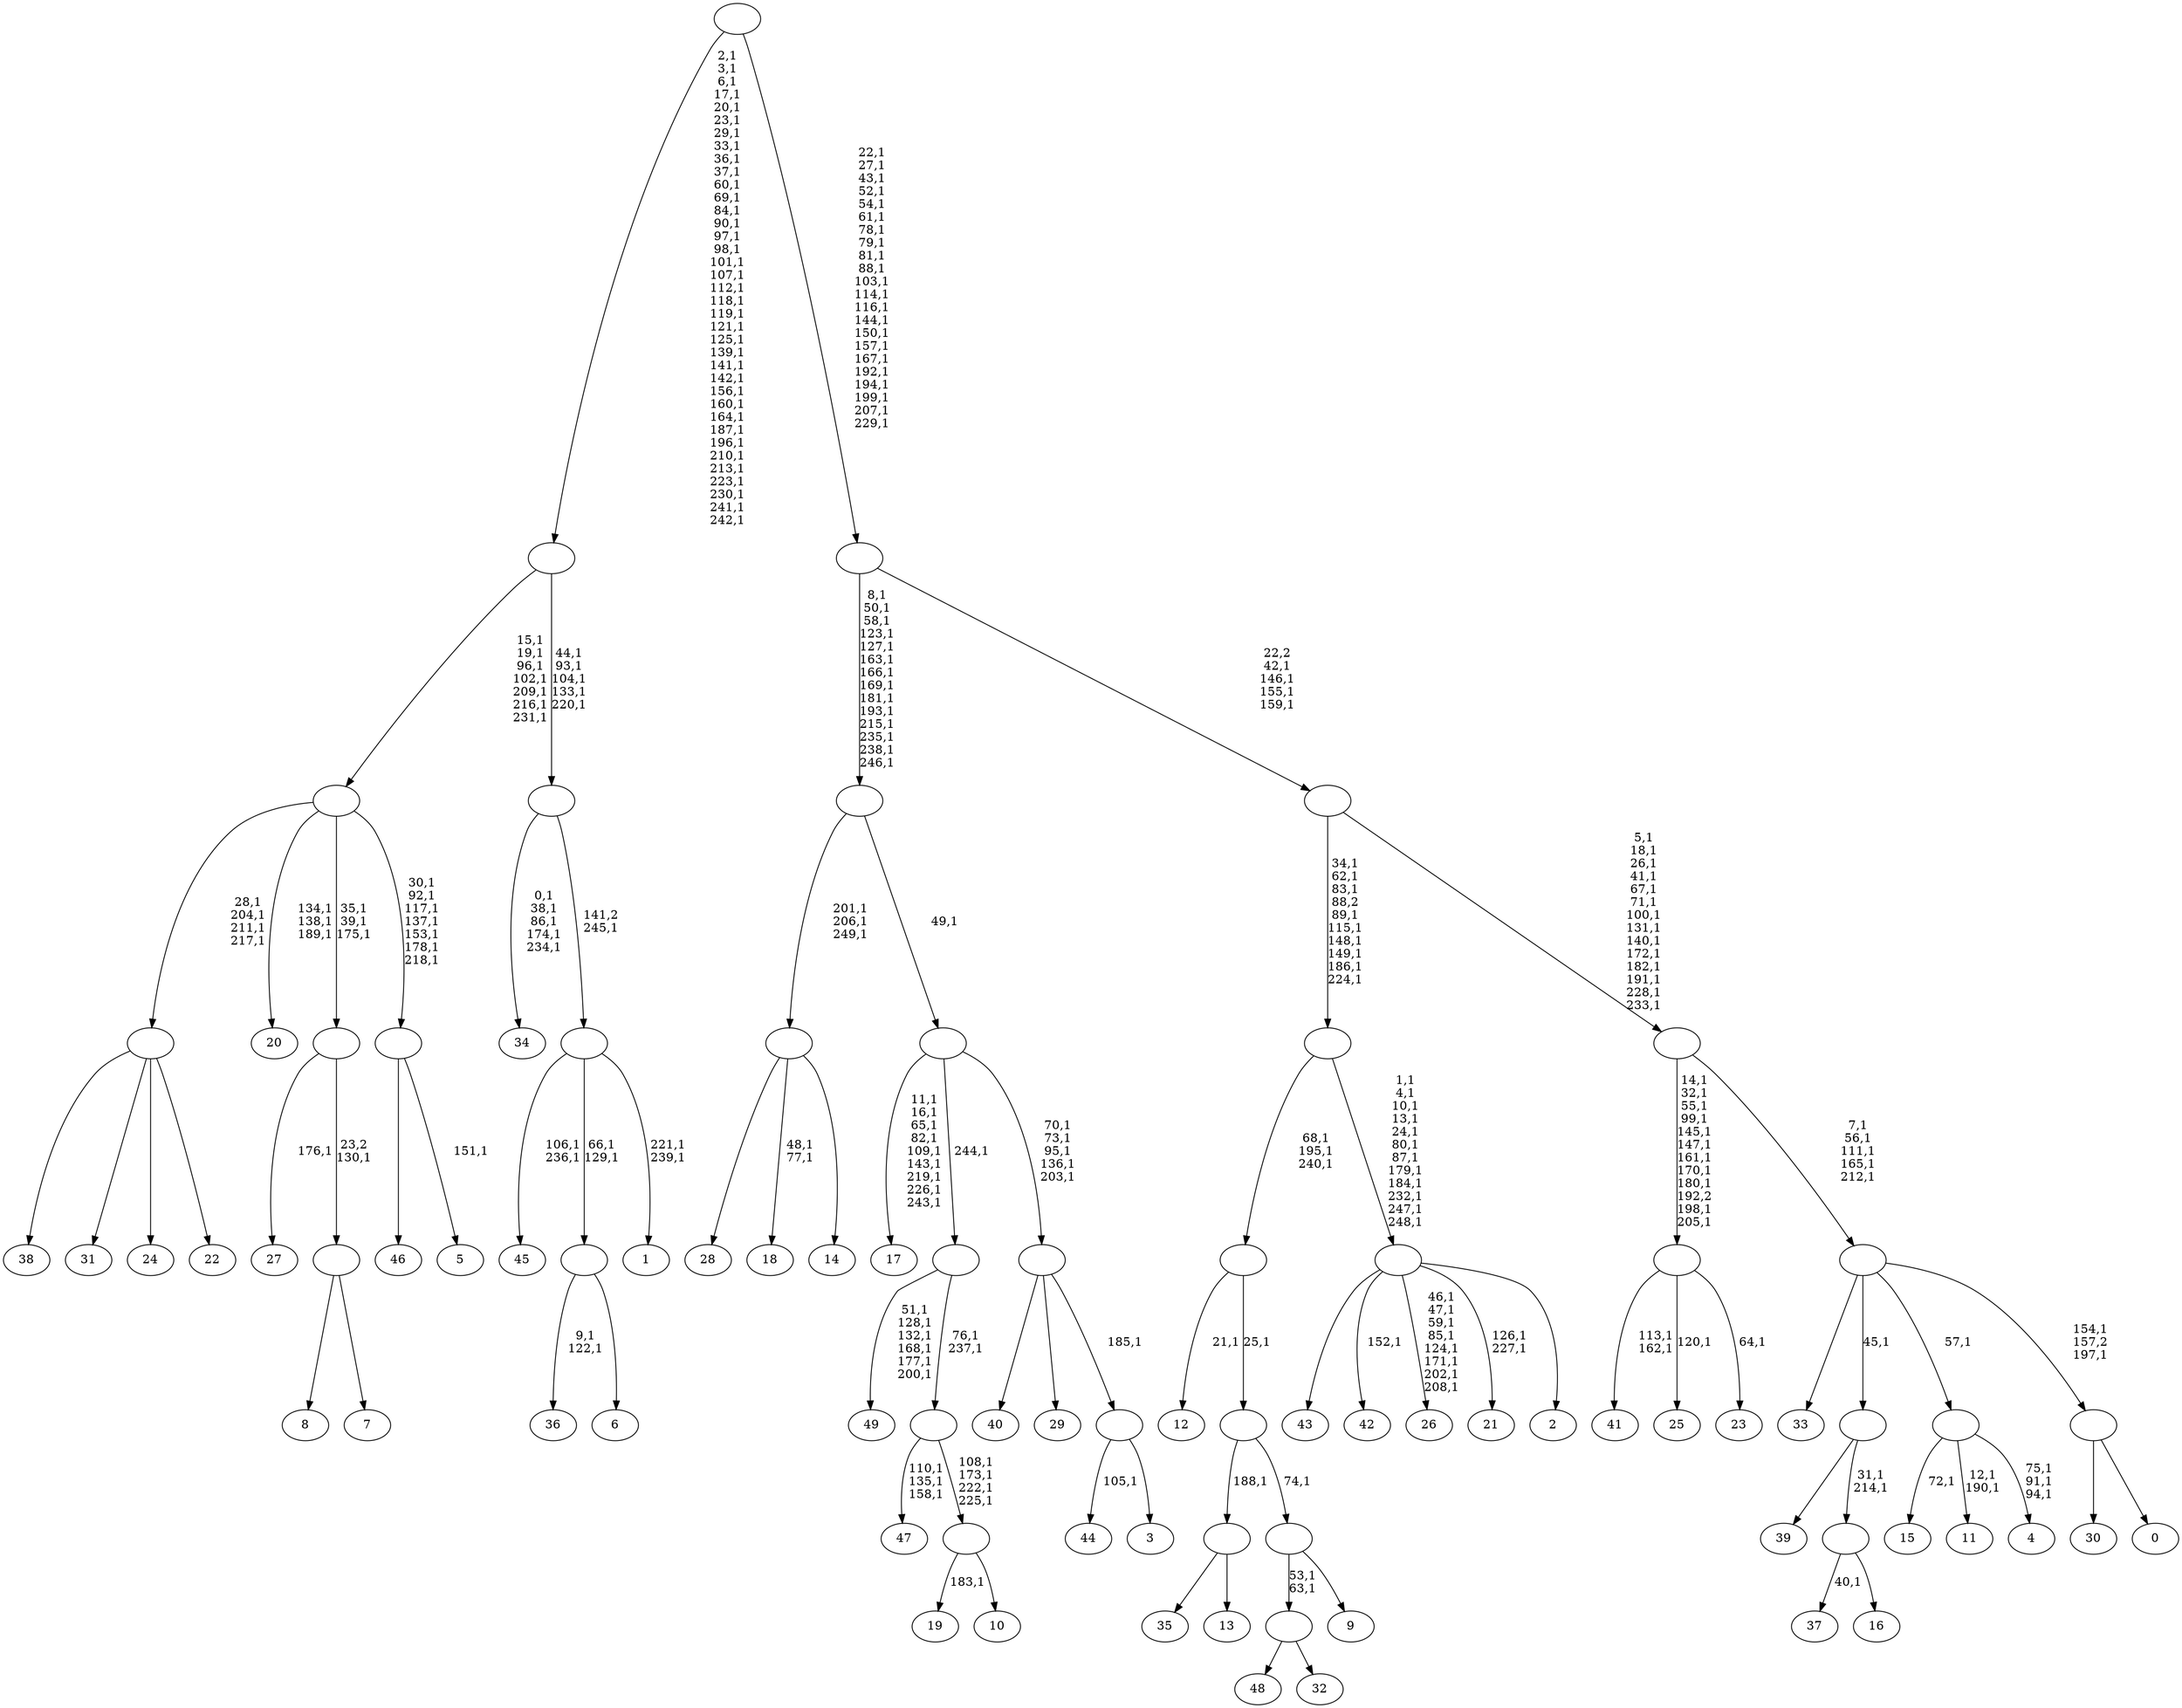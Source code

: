 digraph T {
	300 [label="49"]
	293 [label="48"]
	292 [label="47"]
	288 [label="46"]
	287 [label="45"]
	284 [label="44"]
	282 [label="43"]
	281 [label="42"]
	279 [label="41"]
	276 [label="40"]
	275 [label="39"]
	274 [label="38"]
	273 [label="37"]
	271 [label="36"]
	268 [label="35"]
	267 [label="34"]
	261 [label="33"]
	260 [label="32"]
	259 [label=""]
	257 [label="31"]
	256 [label="30"]
	255 [label="29"]
	254 [label="28"]
	253 [label="27"]
	251 [label="26"]
	242 [label="25"]
	240 [label="24"]
	239 [label="23"]
	237 [label=""]
	226 [label="22"]
	225 [label=""]
	221 [label="21"]
	218 [label="20"]
	214 [label="19"]
	212 [label="18"]
	209 [label="17"]
	199 [label="16"]
	198 [label=""]
	196 [label=""]
	195 [label="15"]
	193 [label="14"]
	192 [label=""]
	189 [label="13"]
	188 [label=""]
	187 [label="12"]
	185 [label="11"]
	182 [label="10"]
	181 [label=""]
	177 [label=""]
	175 [label=""]
	174 [label="9"]
	173 [label=""]
	172 [label=""]
	171 [label=""]
	168 [label="8"]
	167 [label="7"]
	166 [label=""]
	165 [label=""]
	162 [label="6"]
	161 [label=""]
	159 [label="5"]
	157 [label=""]
	150 [label=""]
	143 [label="4"]
	139 [label=""]
	138 [label="3"]
	137 [label=""]
	136 [label=""]
	131 [label=""]
	130 [label=""]
	116 [label="2"]
	115 [label=""]
	103 [label=""]
	94 [label="1"]
	91 [label=""]
	90 [label=""]
	85 [label=""]
	48 [label="0"]
	47 [label=""]
	45 [label=""]
	40 [label=""]
	26 [label=""]
	22 [label=""]
	0 [label=""]
	259 -> 293 [label=""]
	259 -> 260 [label=""]
	237 -> 239 [label="64,1"]
	237 -> 242 [label="120,1"]
	237 -> 279 [label="113,1\n162,1"]
	225 -> 274 [label=""]
	225 -> 257 [label=""]
	225 -> 240 [label=""]
	225 -> 226 [label=""]
	198 -> 273 [label="40,1"]
	198 -> 199 [label=""]
	196 -> 198 [label="31,1\n214,1"]
	196 -> 275 [label=""]
	192 -> 212 [label="48,1\n77,1"]
	192 -> 254 [label=""]
	192 -> 193 [label=""]
	188 -> 268 [label=""]
	188 -> 189 [label=""]
	181 -> 214 [label="183,1"]
	181 -> 182 [label=""]
	177 -> 181 [label="108,1\n173,1\n222,1\n225,1"]
	177 -> 292 [label="110,1\n135,1\n158,1"]
	175 -> 177 [label="76,1\n237,1"]
	175 -> 300 [label="51,1\n128,1\n132,1\n168,1\n177,1\n200,1"]
	173 -> 259 [label="53,1\n63,1"]
	173 -> 174 [label=""]
	172 -> 188 [label="188,1"]
	172 -> 173 [label="74,1"]
	171 -> 187 [label="21,1"]
	171 -> 172 [label="25,1"]
	166 -> 168 [label=""]
	166 -> 167 [label=""]
	165 -> 253 [label="176,1"]
	165 -> 166 [label="23,2\n130,1"]
	161 -> 271 [label="9,1\n122,1"]
	161 -> 162 [label=""]
	157 -> 159 [label="151,1"]
	157 -> 288 [label=""]
	150 -> 157 [label="30,1\n92,1\n117,1\n137,1\n153,1\n178,1\n218,1"]
	150 -> 165 [label="35,1\n39,1\n175,1"]
	150 -> 218 [label="134,1\n138,1\n189,1"]
	150 -> 225 [label="28,1\n204,1\n211,1\n217,1"]
	139 -> 143 [label="75,1\n91,1\n94,1"]
	139 -> 185 [label="12,1\n190,1"]
	139 -> 195 [label="72,1"]
	137 -> 284 [label="105,1"]
	137 -> 138 [label=""]
	136 -> 276 [label=""]
	136 -> 255 [label=""]
	136 -> 137 [label="185,1"]
	131 -> 136 [label="70,1\n73,1\n95,1\n136,1\n203,1"]
	131 -> 209 [label="11,1\n16,1\n65,1\n82,1\n109,1\n143,1\n219,1\n226,1\n243,1"]
	131 -> 175 [label="244,1"]
	130 -> 192 [label="201,1\n206,1\n249,1"]
	130 -> 131 [label="49,1"]
	115 -> 221 [label="126,1\n227,1"]
	115 -> 251 [label="46,1\n47,1\n59,1\n85,1\n124,1\n171,1\n202,1\n208,1"]
	115 -> 281 [label="152,1"]
	115 -> 282 [label=""]
	115 -> 116 [label=""]
	103 -> 115 [label="1,1\n4,1\n10,1\n13,1\n24,1\n80,1\n87,1\n179,1\n184,1\n232,1\n247,1\n248,1"]
	103 -> 171 [label="68,1\n195,1\n240,1"]
	91 -> 94 [label="221,1\n239,1"]
	91 -> 161 [label="66,1\n129,1"]
	91 -> 287 [label="106,1\n236,1"]
	90 -> 267 [label="0,1\n38,1\n86,1\n174,1\n234,1"]
	90 -> 91 [label="141,2\n245,1"]
	85 -> 90 [label="44,1\n93,1\n104,1\n133,1\n220,1"]
	85 -> 150 [label="15,1\n19,1\n96,1\n102,1\n209,1\n216,1\n231,1"]
	47 -> 256 [label=""]
	47 -> 48 [label=""]
	45 -> 47 [label="154,1\n157,2\n197,1"]
	45 -> 261 [label=""]
	45 -> 196 [label="45,1"]
	45 -> 139 [label="57,1"]
	40 -> 45 [label="7,1\n56,1\n111,1\n165,1\n212,1"]
	40 -> 237 [label="14,1\n32,1\n55,1\n99,1\n145,1\n147,1\n161,1\n170,1\n180,1\n192,2\n198,1\n205,1"]
	26 -> 40 [label="5,1\n18,1\n26,1\n41,1\n67,1\n71,1\n100,1\n131,1\n140,1\n172,1\n182,1\n191,1\n228,1\n233,1"]
	26 -> 103 [label="34,1\n62,1\n83,1\n88,2\n89,1\n115,1\n148,1\n149,1\n186,1\n224,1"]
	22 -> 26 [label="22,2\n42,1\n146,1\n155,1\n159,1"]
	22 -> 130 [label="8,1\n50,1\n58,1\n123,1\n127,1\n163,1\n166,1\n169,1\n181,1\n193,1\n215,1\n235,1\n238,1\n246,1"]
	0 -> 22 [label="22,1\n27,1\n43,1\n52,1\n54,1\n61,1\n78,1\n79,1\n81,1\n88,1\n103,1\n114,1\n116,1\n144,1\n150,1\n157,1\n167,1\n192,1\n194,1\n199,1\n207,1\n229,1"]
	0 -> 85 [label="2,1\n3,1\n6,1\n17,1\n20,1\n23,1\n29,1\n33,1\n36,1\n37,1\n60,1\n69,1\n84,1\n90,1\n97,1\n98,1\n101,1\n107,1\n112,1\n118,1\n119,1\n121,1\n125,1\n139,1\n141,1\n142,1\n156,1\n160,1\n164,1\n187,1\n196,1\n210,1\n213,1\n223,1\n230,1\n241,1\n242,1"]
}
